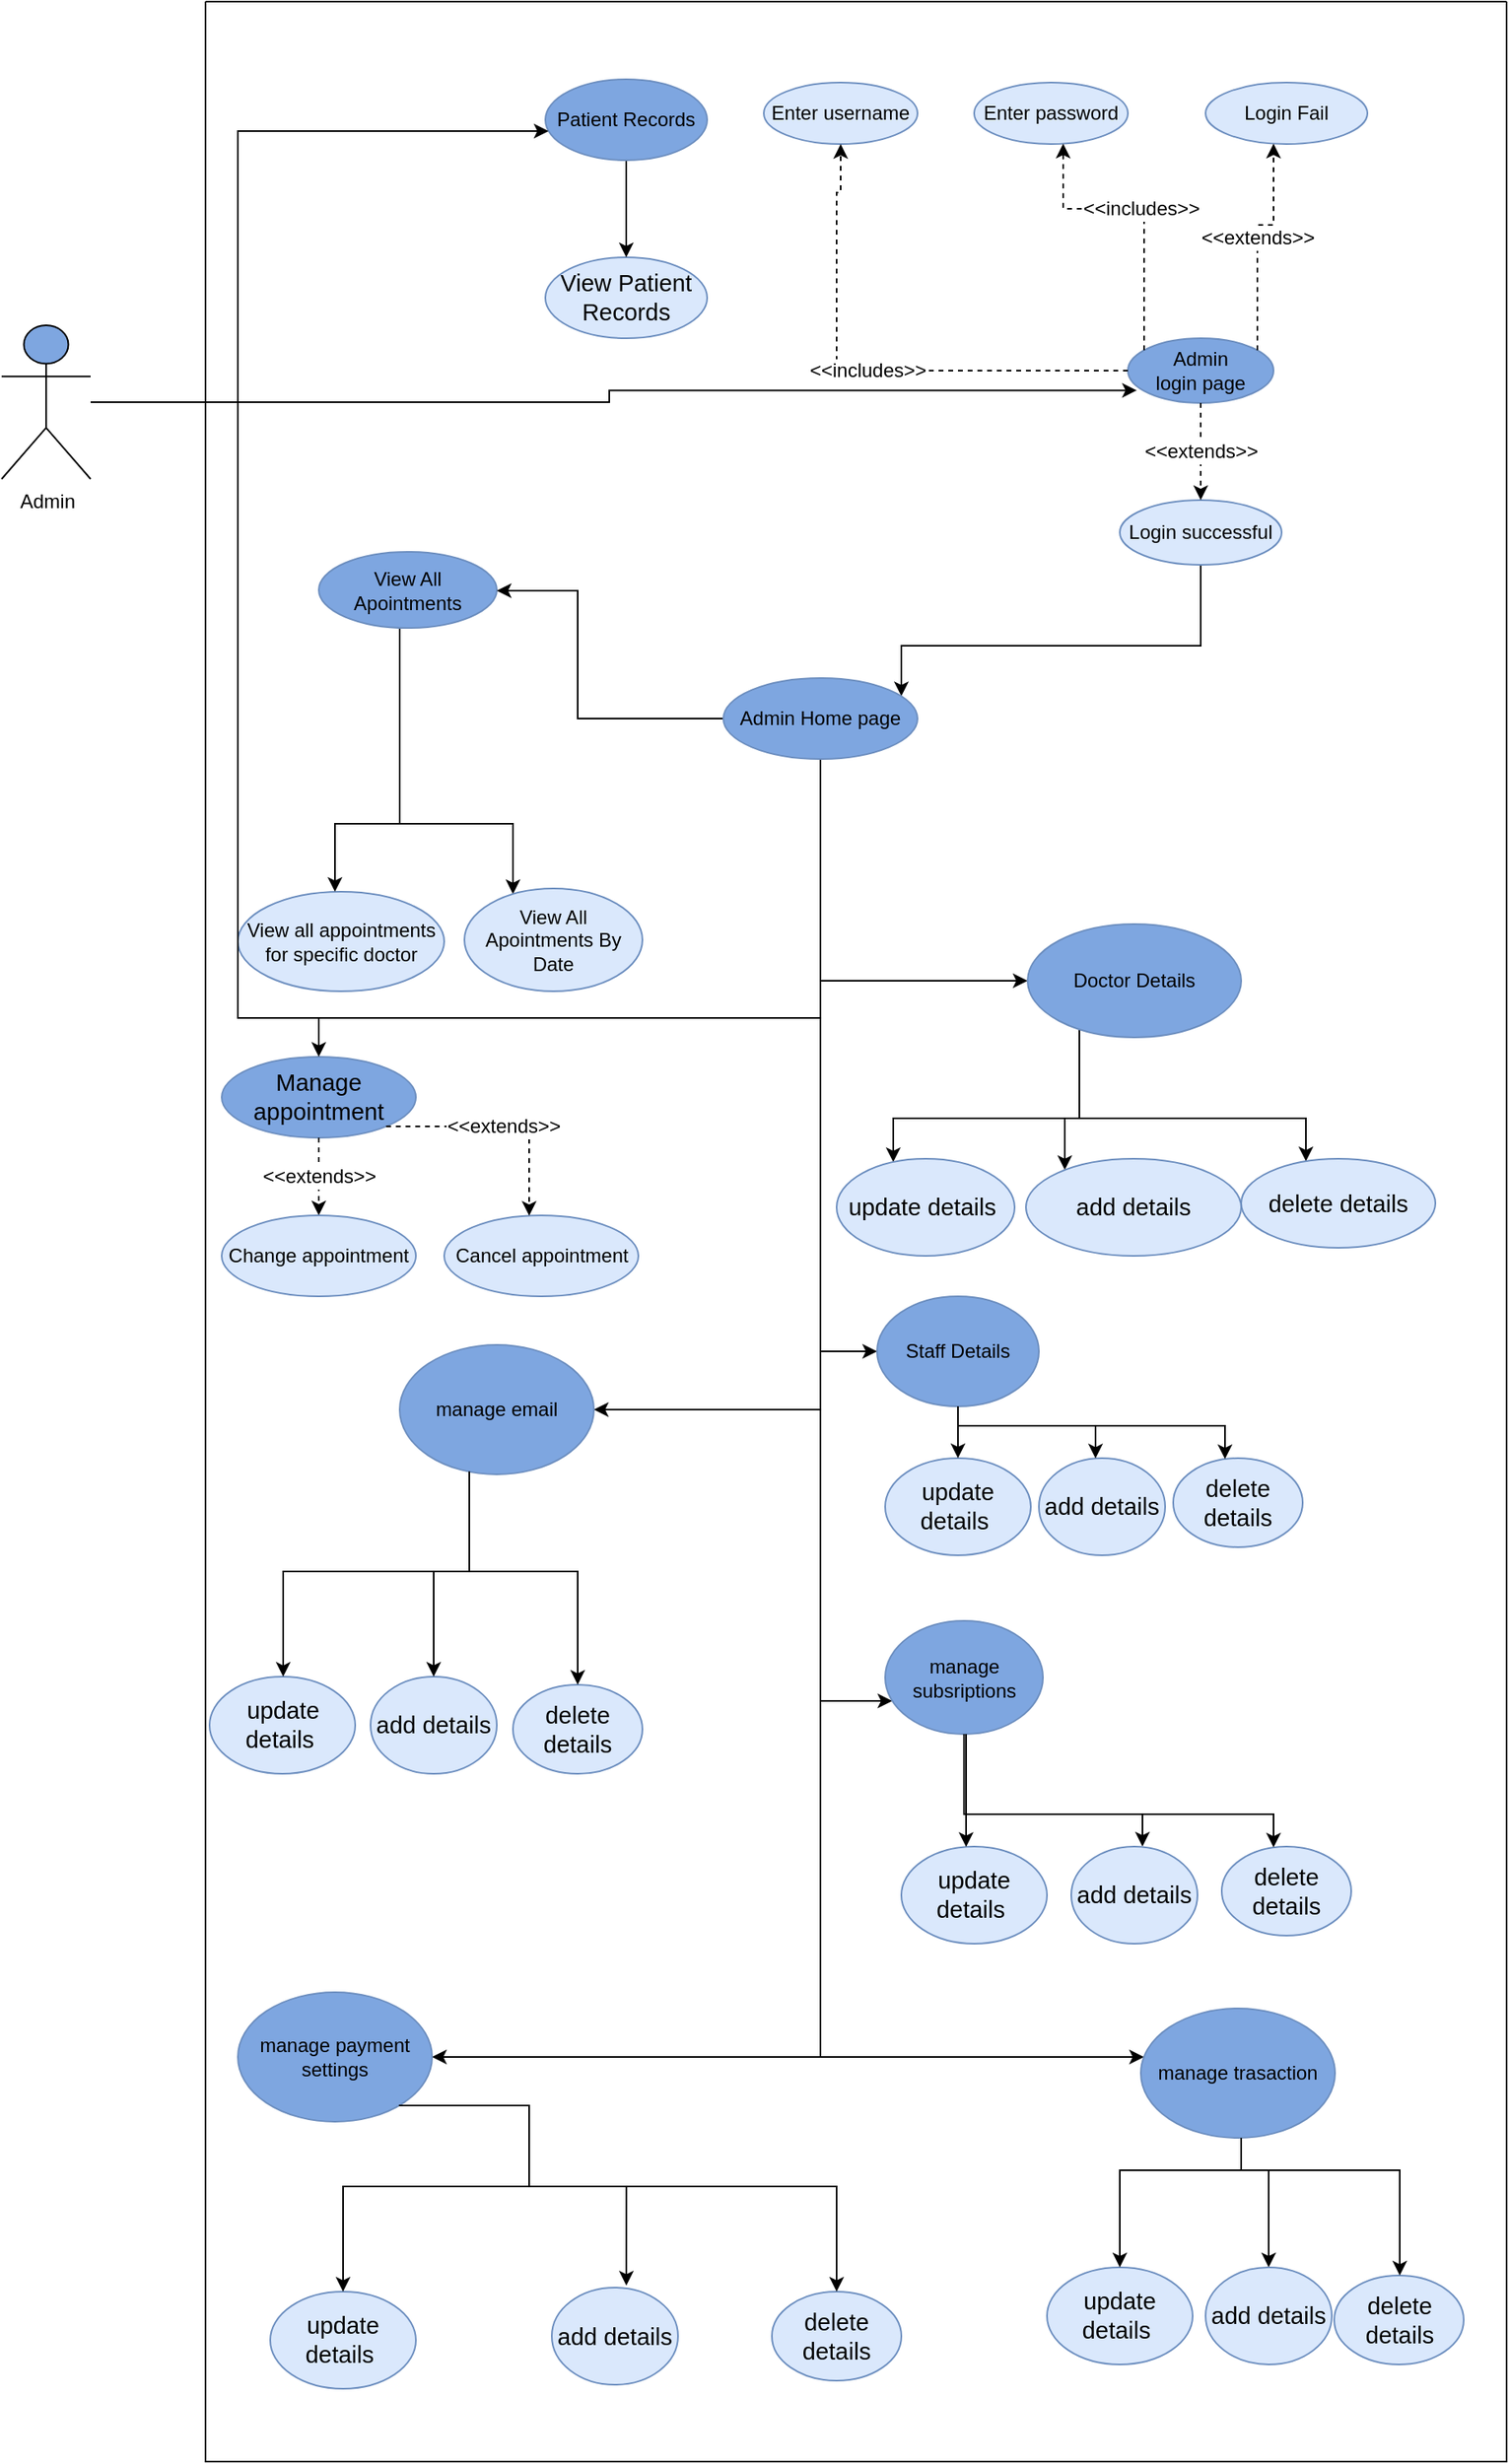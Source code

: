 <mxfile version="20.6.2" type="device"><diagram id="ecNSCPzY0UJd15nmBplJ" name="Page-1"><mxGraphModel dx="2706" dy="709" grid="1" gridSize="10" guides="1" tooltips="1" connect="1" arrows="1" fold="1" page="1" pageScale="1" pageWidth="850" pageHeight="1100" math="0" shadow="0"><root><mxCell id="0"/><mxCell id="1" parent="0"/><mxCell id="8fEVvmDROvwn82qn4TLh-3" value="" style="swimlane;startSize=0;fontSize=12;" parent="1" vertex="1"><mxGeometry x="-814" y="20" width="804" height="1520" as="geometry"/></mxCell><mxCell id="8fEVvmDROvwn82qn4TLh-43" value="Admin&lt;br&gt;login page" style="ellipse;whiteSpace=wrap;html=1;fontSize=12;fillColor=#7EA6E0;strokeColor=#6c8ebf;" parent="8fEVvmDROvwn82qn4TLh-3" vertex="1"><mxGeometry x="570" y="208" width="90" height="40" as="geometry"/></mxCell><mxCell id="8fEVvmDROvwn82qn4TLh-44" value="Login Fail" style="ellipse;whiteSpace=wrap;html=1;fontSize=12;fillColor=#dae8fc;strokeColor=#6c8ebf;" parent="8fEVvmDROvwn82qn4TLh-3" vertex="1"><mxGeometry x="618" y="50" width="100" height="38" as="geometry"/></mxCell><mxCell id="8fEVvmDROvwn82qn4TLh-45" value="&amp;lt;&amp;lt;extends&amp;gt;&amp;gt;" style="edgeStyle=orthogonalEdgeStyle;rounded=0;orthogonalLoop=1;jettySize=auto;html=1;dashed=1;fontSize=12;endArrow=classic;endFill=1;" parent="8fEVvmDROvwn82qn4TLh-3" source="8fEVvmDROvwn82qn4TLh-43" target="8fEVvmDROvwn82qn4TLh-44" edge="1"><mxGeometry relative="1" as="geometry"><mxPoint x="237.5" y="1548" as="targetPoint"/><Array as="points"><mxPoint x="650" y="138"/><mxPoint x="660" y="138"/></Array></mxGeometry></mxCell><mxCell id="8fEVvmDROvwn82qn4TLh-46" value="Enter username" style="ellipse;whiteSpace=wrap;html=1;fontSize=12;fillColor=#dae8fc;strokeColor=#6c8ebf;" parent="8fEVvmDROvwn82qn4TLh-3" vertex="1"><mxGeometry x="345" y="50" width="95" height="38" as="geometry"/></mxCell><mxCell id="8fEVvmDROvwn82qn4TLh-47" value="&amp;lt;&amp;lt;includes&amp;gt;&amp;gt;" style="edgeStyle=orthogonalEdgeStyle;rounded=0;orthogonalLoop=1;jettySize=auto;html=1;dashed=1;fontSize=12;endArrow=classic;endFill=1;" parent="8fEVvmDROvwn82qn4TLh-3" source="8fEVvmDROvwn82qn4TLh-43" target="8fEVvmDROvwn82qn4TLh-46" edge="1"><mxGeometry relative="1" as="geometry"><Array as="points"><mxPoint x="390" y="228"/><mxPoint x="390" y="118"/></Array><mxPoint x="190" y="108" as="targetPoint"/></mxGeometry></mxCell><mxCell id="8fEVvmDROvwn82qn4TLh-48" value="Enter password" style="ellipse;whiteSpace=wrap;html=1;fontSize=12;fillColor=#dae8fc;strokeColor=#6c8ebf;" parent="8fEVvmDROvwn82qn4TLh-3" vertex="1"><mxGeometry x="475" y="50" width="95" height="38" as="geometry"/></mxCell><mxCell id="8fEVvmDROvwn82qn4TLh-49" value="&amp;lt;&amp;lt;includes&amp;gt;&amp;gt;" style="edgeStyle=orthogonalEdgeStyle;rounded=0;orthogonalLoop=1;jettySize=auto;html=1;dashed=1;fontSize=12;endArrow=classic;endFill=1;" parent="8fEVvmDROvwn82qn4TLh-3" source="8fEVvmDROvwn82qn4TLh-43" target="8fEVvmDROvwn82qn4TLh-48" edge="1"><mxGeometry relative="1" as="geometry"><Array as="points"><mxPoint x="580" y="128"/><mxPoint x="530" y="128"/></Array></mxGeometry></mxCell><mxCell id="8fEVvmDROvwn82qn4TLh-60" value="&lt;p class=&quot;MsoNormal&quot;&gt;&lt;span style=&quot;font-size:11.0pt;line-height:&lt;br/&gt;107%;font-family:&amp;quot;Calibri&amp;quot;,sans-serif;mso-ascii-theme-font:minor-latin;&lt;br/&gt;mso-fareast-font-family:Calibri;mso-fareast-theme-font:minor-latin;mso-hansi-theme-font:&lt;br/&gt;minor-latin;mso-bidi-font-family:&amp;quot;Times New Roman&amp;quot;;mso-bidi-theme-font:minor-bidi;&lt;br/&gt;mso-ansi-language:EN-SG;mso-fareast-language:EN-US;mso-bidi-language:AR-SA&quot; lang=&quot;EN-SG&quot;&gt;Manage&lt;br/&gt;appointment&lt;/span&gt;&lt;br&gt;&lt;/p&gt;" style="ellipse;whiteSpace=wrap;html=1;fontSize=12;fillColor=#7EA6E0;strokeColor=#6c8ebf;" parent="8fEVvmDROvwn82qn4TLh-3" vertex="1"><mxGeometry x="10" y="652" width="120" height="50" as="geometry"/></mxCell><mxCell id="8fEVvmDROvwn82qn4TLh-61" value="&amp;lt;&amp;lt;extends&amp;gt;&amp;gt;" style="edgeStyle=orthogonalEdgeStyle;rounded=0;orthogonalLoop=1;jettySize=auto;html=1;fontSize=12;endArrow=classic;endFill=1;dashed=1;" parent="8fEVvmDROvwn82qn4TLh-3" source="8fEVvmDROvwn82qn4TLh-60" target="8fEVvmDROvwn82qn4TLh-62" edge="1"><mxGeometry relative="1" as="geometry"><Array as="points"><mxPoint x="70" y="742"/><mxPoint x="70" y="742"/></Array><mxPoint x="445" y="870" as="sourcePoint"/><mxPoint x="464.955" y="951.758" as="targetPoint"/></mxGeometry></mxCell><mxCell id="8fEVvmDROvwn82qn4TLh-62" value="&lt;p class=&quot;MsoNormal&quot;&gt;&lt;span lang=&quot;EN-SG&quot;&gt;Change appointment&lt;/span&gt;&lt;/p&gt;" style="ellipse;whiteSpace=wrap;html=1;fontSize=12;fillColor=#dae8fc;strokeColor=#6c8ebf;" parent="8fEVvmDROvwn82qn4TLh-3" vertex="1"><mxGeometry x="10" y="750" width="120" height="50" as="geometry"/></mxCell><mxCell id="8fEVvmDROvwn82qn4TLh-63" value="&lt;p class=&quot;MsoNormal&quot;&gt;&lt;span lang=&quot;EN-SG&quot;&gt;Cancel appointment&lt;/span&gt;&lt;/p&gt;" style="ellipse;whiteSpace=wrap;html=1;fontSize=12;fillColor=#dae8fc;strokeColor=#6c8ebf;" parent="8fEVvmDROvwn82qn4TLh-3" vertex="1"><mxGeometry x="147.5" y="750" width="120" height="50" as="geometry"/></mxCell><mxCell id="8fEVvmDROvwn82qn4TLh-64" value="&amp;lt;&amp;lt;extends&amp;gt;&amp;gt;" style="edgeStyle=orthogonalEdgeStyle;rounded=0;orthogonalLoop=1;jettySize=auto;html=1;fontSize=12;endArrow=classic;endFill=1;dashed=1;" parent="8fEVvmDROvwn82qn4TLh-3" source="8fEVvmDROvwn82qn4TLh-60" target="8fEVvmDROvwn82qn4TLh-63" edge="1"><mxGeometry relative="1" as="geometry"><Array as="points"><mxPoint x="200" y="695"/></Array><mxPoint x="495" y="850" as="sourcePoint"/><mxPoint x="455" y="970" as="targetPoint"/></mxGeometry></mxCell><mxCell id="8fEVvmDROvwn82qn4TLh-66" value="&lt;span style=&quot;font-size:11.0pt;line-height:&lt;br/&gt;107%;font-family:&amp;quot;Calibri&amp;quot;,sans-serif;mso-ascii-theme-font:minor-latin;&lt;br/&gt;mso-fareast-font-family:Calibri;mso-fareast-theme-font:minor-latin;mso-hansi-theme-font:&lt;br/&gt;minor-latin;mso-bidi-font-family:&amp;quot;Times New Roman&amp;quot;;mso-bidi-theme-font:minor-bidi;&lt;br/&gt;mso-ansi-language:EN-SG;mso-fareast-language:EN-US;mso-bidi-language:AR-SA&quot; lang=&quot;EN-SG&quot;&gt;View Patient Records&lt;/span&gt;" style="ellipse;whiteSpace=wrap;html=1;fontSize=12;fillColor=#dae8fc;strokeColor=#6c8ebf;" parent="8fEVvmDROvwn82qn4TLh-3" vertex="1"><mxGeometry x="210" y="158" width="100" height="50" as="geometry"/></mxCell><mxCell id="8fEVvmDROvwn82qn4TLh-68" style="edgeStyle=orthogonalEdgeStyle;rounded=0;orthogonalLoop=1;jettySize=auto;html=1;" parent="8fEVvmDROvwn82qn4TLh-3" source="8fEVvmDROvwn82qn4TLh-70" target="8fEVvmDROvwn82qn4TLh-66" edge="1"><mxGeometry relative="1" as="geometry"/></mxCell><mxCell id="8fEVvmDROvwn82qn4TLh-70" value="Patient Records" style="ellipse;whiteSpace=wrap;html=1;fontSize=12;fillColor=#7EA6E0;strokeColor=#6c8ebf;" parent="8fEVvmDROvwn82qn4TLh-3" vertex="1"><mxGeometry x="210" y="48" width="100" height="50" as="geometry"/></mxCell><mxCell id="8fEVvmDROvwn82qn4TLh-71" value="&lt;p class=&quot;MsoNormal&quot;&gt;&lt;span lang=&quot;EN-SG&quot;&gt;View all appointments for specific doctor&lt;/span&gt;&lt;/p&gt;" style="ellipse;whiteSpace=wrap;html=1;fontSize=12;fillColor=#dae8fc;strokeColor=#6c8ebf;" parent="8fEVvmDROvwn82qn4TLh-3" vertex="1"><mxGeometry x="20" y="550" width="127.5" height="61.5" as="geometry"/></mxCell><mxCell id="8fEVvmDROvwn82qn4TLh-72" style="edgeStyle=orthogonalEdgeStyle;rounded=0;orthogonalLoop=1;jettySize=auto;html=1;" parent="8fEVvmDROvwn82qn4TLh-3" source="8fEVvmDROvwn82qn4TLh-74" target="8fEVvmDROvwn82qn4TLh-71" edge="1"><mxGeometry relative="1" as="geometry"><Array as="points"><mxPoint x="120" y="508"/><mxPoint x="80" y="508"/></Array></mxGeometry></mxCell><mxCell id="8fEVvmDROvwn82qn4TLh-73" style="edgeStyle=orthogonalEdgeStyle;rounded=0;orthogonalLoop=1;jettySize=auto;html=1;" parent="8fEVvmDROvwn82qn4TLh-3" source="8fEVvmDROvwn82qn4TLh-74" target="8fEVvmDROvwn82qn4TLh-75" edge="1"><mxGeometry relative="1" as="geometry"><Array as="points"><mxPoint x="120" y="508"/><mxPoint x="190" y="508"/></Array></mxGeometry></mxCell><mxCell id="8fEVvmDROvwn82qn4TLh-74" value="View All Apointments" style="ellipse;whiteSpace=wrap;html=1;fontSize=12;fillColor=#7EA6E0;strokeColor=#6c8ebf;" parent="8fEVvmDROvwn82qn4TLh-3" vertex="1"><mxGeometry x="70" y="340" width="110" height="47" as="geometry"/></mxCell><mxCell id="8fEVvmDROvwn82qn4TLh-75" value="View All Apointments By Date" style="ellipse;whiteSpace=wrap;html=1;fontSize=12;fillColor=#dae8fc;strokeColor=#6c8ebf;" parent="8fEVvmDROvwn82qn4TLh-3" vertex="1"><mxGeometry x="160" y="548" width="110" height="63.5" as="geometry"/></mxCell><mxCell id="8fEVvmDROvwn82qn4TLh-89" style="edgeStyle=orthogonalEdgeStyle;rounded=0;orthogonalLoop=1;jettySize=auto;html=1;" parent="8fEVvmDROvwn82qn4TLh-3" source="8fEVvmDROvwn82qn4TLh-91" target="8fEVvmDROvwn82qn4TLh-100" edge="1"><mxGeometry relative="1" as="geometry"><Array as="points"><mxPoint x="615" y="398"/><mxPoint x="430" y="398"/></Array></mxGeometry></mxCell><mxCell id="8fEVvmDROvwn82qn4TLh-90" style="edgeStyle=orthogonalEdgeStyle;rounded=0;orthogonalLoop=1;jettySize=auto;html=1;" parent="8fEVvmDROvwn82qn4TLh-3" source="8fEVvmDROvwn82qn4TLh-100" target="8fEVvmDROvwn82qn4TLh-70" edge="1"><mxGeometry relative="1" as="geometry"><Array as="points"><mxPoint x="380" y="628"/><mxPoint x="20" y="628"/><mxPoint x="20" y="80"/></Array></mxGeometry></mxCell><mxCell id="8fEVvmDROvwn82qn4TLh-91" value="Login successful" style="ellipse;whiteSpace=wrap;html=1;fontSize=12;fillColor=#dae8fc;strokeColor=#6c8ebf;" parent="8fEVvmDROvwn82qn4TLh-3" vertex="1"><mxGeometry x="565" y="308" width="100" height="40" as="geometry"/></mxCell><mxCell id="8fEVvmDROvwn82qn4TLh-92" value="&amp;lt;&amp;lt;extends&amp;gt;&amp;gt;" style="edgeStyle=orthogonalEdgeStyle;rounded=0;orthogonalLoop=1;jettySize=auto;html=1;fontSize=12;endArrow=classic;endFill=1;dashed=1;" parent="8fEVvmDROvwn82qn4TLh-3" source="8fEVvmDROvwn82qn4TLh-43" target="8fEVvmDROvwn82qn4TLh-91" edge="1"><mxGeometry relative="1" as="geometry"><Array as="points"/><mxPoint x="285" y="387.75" as="sourcePoint"/></mxGeometry></mxCell><mxCell id="8fEVvmDROvwn82qn4TLh-93" style="edgeStyle=orthogonalEdgeStyle;rounded=0;orthogonalLoop=1;jettySize=auto;html=1;" parent="8fEVvmDROvwn82qn4TLh-3" source="8fEVvmDROvwn82qn4TLh-100" target="8fEVvmDROvwn82qn4TLh-74" edge="1"><mxGeometry relative="1" as="geometry"><Array as="points"><mxPoint x="230" y="443"/><mxPoint x="230" y="364"/></Array><mxPoint x="431.212" y="438" as="sourcePoint"/></mxGeometry></mxCell><mxCell id="8fEVvmDROvwn82qn4TLh-94" style="edgeStyle=orthogonalEdgeStyle;rounded=0;orthogonalLoop=1;jettySize=auto;html=1;" parent="8fEVvmDROvwn82qn4TLh-3" source="8fEVvmDROvwn82qn4TLh-100" target="8fEVvmDROvwn82qn4TLh-60" edge="1"><mxGeometry relative="1" as="geometry"><Array as="points"><mxPoint x="380" y="628"/><mxPoint x="70" y="628"/></Array></mxGeometry></mxCell><mxCell id="8fEVvmDROvwn82qn4TLh-98" style="edgeStyle=orthogonalEdgeStyle;rounded=0;orthogonalLoop=1;jettySize=auto;html=1;" parent="8fEVvmDROvwn82qn4TLh-3" source="8fEVvmDROvwn82qn4TLh-100" target="8fEVvmDROvwn82qn4TLh-107" edge="1"><mxGeometry relative="1" as="geometry"><Array as="points"><mxPoint x="380" y="652.75"/><mxPoint x="380" y="847.75"/></Array></mxGeometry></mxCell><mxCell id="8fEVvmDROvwn82qn4TLh-99" style="edgeStyle=orthogonalEdgeStyle;rounded=0;orthogonalLoop=1;jettySize=auto;html=1;" parent="8fEVvmDROvwn82qn4TLh-3" source="8fEVvmDROvwn82qn4TLh-100" target="8fEVvmDROvwn82qn4TLh-111" edge="1"><mxGeometry relative="1" as="geometry"><Array as="points"><mxPoint x="380" y="652.75"/><mxPoint x="380" y="1112.75"/></Array></mxGeometry></mxCell><mxCell id="8fEVvmDROvwn82qn4TLh-136" style="edgeStyle=orthogonalEdgeStyle;rounded=0;orthogonalLoop=1;jettySize=auto;html=1;" parent="8fEVvmDROvwn82qn4TLh-3" source="8fEVvmDROvwn82qn4TLh-100" target="8fEVvmDROvwn82qn4TLh-126" edge="1"><mxGeometry relative="1" as="geometry"><Array as="points"><mxPoint x="380" y="1050"/></Array></mxGeometry></mxCell><mxCell id="8fEVvmDROvwn82qn4TLh-138" style="edgeStyle=orthogonalEdgeStyle;rounded=0;orthogonalLoop=1;jettySize=auto;html=1;" parent="8fEVvmDROvwn82qn4TLh-3" source="8fEVvmDROvwn82qn4TLh-100" target="8fEVvmDROvwn82qn4TLh-127" edge="1"><mxGeometry relative="1" as="geometry"><Array as="points"><mxPoint x="380" y="1270"/></Array></mxGeometry></mxCell><mxCell id="8fEVvmDROvwn82qn4TLh-145" style="edgeStyle=orthogonalEdgeStyle;rounded=0;orthogonalLoop=1;jettySize=auto;html=1;" parent="8fEVvmDROvwn82qn4TLh-3" source="8fEVvmDROvwn82qn4TLh-100" target="8fEVvmDROvwn82qn4TLh-128" edge="1"><mxGeometry relative="1" as="geometry"><Array as="points"><mxPoint x="380" y="870"/></Array></mxGeometry></mxCell><mxCell id="8fEVvmDROvwn82qn4TLh-152" style="edgeStyle=orthogonalEdgeStyle;rounded=0;orthogonalLoop=1;jettySize=auto;html=1;" parent="8fEVvmDROvwn82qn4TLh-3" source="8fEVvmDROvwn82qn4TLh-100" target="8fEVvmDROvwn82qn4TLh-129" edge="1"><mxGeometry relative="1" as="geometry"><Array as="points"><mxPoint x="380" y="1270"/><mxPoint x="153" y="1270"/></Array></mxGeometry></mxCell><mxCell id="8fEVvmDROvwn82qn4TLh-100" value="Admin Home page" style="ellipse;whiteSpace=wrap;html=1;fontSize=12;fillColor=#7EA6E0;strokeColor=#6c8ebf;" parent="8fEVvmDROvwn82qn4TLh-3" vertex="1"><mxGeometry x="320" y="418" width="120" height="50" as="geometry"/></mxCell><mxCell id="8fEVvmDROvwn82qn4TLh-104" style="edgeStyle=orthogonalEdgeStyle;rounded=0;orthogonalLoop=1;jettySize=auto;html=1;" parent="8fEVvmDROvwn82qn4TLh-3" source="8fEVvmDROvwn82qn4TLh-107" target="8fEVvmDROvwn82qn4TLh-108" edge="1"><mxGeometry relative="1" as="geometry"><Array as="points"><mxPoint x="540" y="690"/><mxPoint x="425" y="690"/></Array></mxGeometry></mxCell><mxCell id="8fEVvmDROvwn82qn4TLh-105" style="edgeStyle=orthogonalEdgeStyle;rounded=0;orthogonalLoop=1;jettySize=auto;html=1;" parent="8fEVvmDROvwn82qn4TLh-3" source="8fEVvmDROvwn82qn4TLh-107" target="8fEVvmDROvwn82qn4TLh-109" edge="1"><mxGeometry relative="1" as="geometry"><Array as="points"><mxPoint x="540" y="690"/><mxPoint x="531" y="690"/></Array></mxGeometry></mxCell><mxCell id="8fEVvmDROvwn82qn4TLh-106" style="edgeStyle=orthogonalEdgeStyle;rounded=0;orthogonalLoop=1;jettySize=auto;html=1;" parent="8fEVvmDROvwn82qn4TLh-3" source="8fEVvmDROvwn82qn4TLh-107" target="8fEVvmDROvwn82qn4TLh-110" edge="1"><mxGeometry relative="1" as="geometry"><Array as="points"><mxPoint x="540" y="690"/><mxPoint x="680" y="690"/></Array></mxGeometry></mxCell><mxCell id="8fEVvmDROvwn82qn4TLh-107" value="Doctor Details" style="ellipse;whiteSpace=wrap;html=1;fillColor=#7EA6E0;strokeColor=#6c8ebf;" parent="8fEVvmDROvwn82qn4TLh-3" vertex="1"><mxGeometry x="508" y="570" width="132" height="70" as="geometry"/></mxCell><mxCell id="8fEVvmDROvwn82qn4TLh-108" value="&lt;span style=&quot;font-size:11.0pt;line-height:&lt;br/&gt;107%;font-family:&amp;quot;Calibri&amp;quot;,sans-serif;mso-ascii-theme-font:minor-latin;&lt;br/&gt;mso-fareast-font-family:Calibri;mso-fareast-theme-font:minor-latin;mso-hansi-theme-font:&lt;br/&gt;minor-latin;mso-bidi-font-family:&amp;quot;Times New Roman&amp;quot;;mso-bidi-theme-font:minor-bidi;&lt;br/&gt;mso-ansi-language:EN-SG;mso-fareast-language:EN-US;mso-bidi-language:AR-SA&quot; lang=&quot;EN-SG&quot;&gt;update details&amp;nbsp;&lt;/span&gt;" style="ellipse;whiteSpace=wrap;html=1;fillColor=#dae8fc;strokeColor=#6c8ebf;" parent="8fEVvmDROvwn82qn4TLh-3" vertex="1"><mxGeometry x="390" y="715" width="110" height="60" as="geometry"/></mxCell><mxCell id="8fEVvmDROvwn82qn4TLh-109" value="&lt;font face=&quot;Calibri, sans-serif&quot;&gt;&lt;span style=&quot;font-size: 14.667px;&quot;&gt;add details&lt;/span&gt;&lt;/font&gt;" style="ellipse;whiteSpace=wrap;html=1;fillColor=#dae8fc;strokeColor=#6c8ebf;" parent="8fEVvmDROvwn82qn4TLh-3" vertex="1"><mxGeometry x="507" y="715" width="133" height="60" as="geometry"/></mxCell><mxCell id="8fEVvmDROvwn82qn4TLh-110" value="&lt;span style=&quot;font-family: Calibri, sans-serif; font-size: 14.667px;&quot;&gt;delete details&lt;/span&gt;" style="ellipse;whiteSpace=wrap;html=1;fillColor=#dae8fc;strokeColor=#6c8ebf;" parent="8fEVvmDROvwn82qn4TLh-3" vertex="1"><mxGeometry x="640" y="715" width="120" height="55" as="geometry"/></mxCell><mxCell id="8fEVvmDROvwn82qn4TLh-111" value="Staff Details" style="ellipse;whiteSpace=wrap;html=1;fillColor=#7EA6E0;strokeColor=#6c8ebf;" parent="8fEVvmDROvwn82qn4TLh-3" vertex="1"><mxGeometry x="415" y="800" width="100" height="68" as="geometry"/></mxCell><mxCell id="8fEVvmDROvwn82qn4TLh-112" value="&lt;span style=&quot;font-size:11.0pt;line-height:&lt;br/&gt;107%;font-family:&amp;quot;Calibri&amp;quot;,sans-serif;mso-ascii-theme-font:minor-latin;&lt;br/&gt;mso-fareast-font-family:Calibri;mso-fareast-theme-font:minor-latin;mso-hansi-theme-font:&lt;br/&gt;minor-latin;mso-bidi-font-family:&amp;quot;Times New Roman&amp;quot;;mso-bidi-theme-font:minor-bidi;&lt;br/&gt;mso-ansi-language:EN-SG;mso-fareast-language:EN-US;mso-bidi-language:AR-SA&quot; lang=&quot;EN-SG&quot;&gt;update details&amp;nbsp;&lt;/span&gt;" style="ellipse;whiteSpace=wrap;html=1;fillColor=#dae8fc;strokeColor=#6c8ebf;" parent="8fEVvmDROvwn82qn4TLh-3" vertex="1"><mxGeometry x="420" y="900" width="90" height="60" as="geometry"/></mxCell><mxCell id="8fEVvmDROvwn82qn4TLh-113" style="edgeStyle=orthogonalEdgeStyle;rounded=0;orthogonalLoop=1;jettySize=auto;html=1;" parent="8fEVvmDROvwn82qn4TLh-3" source="8fEVvmDROvwn82qn4TLh-111" target="8fEVvmDROvwn82qn4TLh-112" edge="1"><mxGeometry relative="1" as="geometry"><Array as="points"><mxPoint x="548" y="880"/><mxPoint x="550" y="880"/></Array><mxPoint x="547.5" y="860" as="sourcePoint"/></mxGeometry></mxCell><mxCell id="8fEVvmDROvwn82qn4TLh-114" value="&lt;font face=&quot;Calibri, sans-serif&quot;&gt;&lt;span style=&quot;font-size: 14.667px;&quot;&gt;add details&lt;/span&gt;&lt;/font&gt;" style="ellipse;whiteSpace=wrap;html=1;fillColor=#dae8fc;strokeColor=#6c8ebf;" parent="8fEVvmDROvwn82qn4TLh-3" vertex="1"><mxGeometry x="515" y="900" width="78" height="60" as="geometry"/></mxCell><mxCell id="8fEVvmDROvwn82qn4TLh-115" style="edgeStyle=orthogonalEdgeStyle;rounded=0;orthogonalLoop=1;jettySize=auto;html=1;" parent="8fEVvmDROvwn82qn4TLh-3" source="8fEVvmDROvwn82qn4TLh-111" target="8fEVvmDROvwn82qn4TLh-114" edge="1"><mxGeometry relative="1" as="geometry"><Array as="points"><mxPoint x="465" y="880"/><mxPoint x="550" y="880"/></Array><mxPoint x="547.5" y="860" as="sourcePoint"/></mxGeometry></mxCell><mxCell id="8fEVvmDROvwn82qn4TLh-116" value="&lt;span style=&quot;font-family: Calibri, sans-serif; font-size: 14.667px;&quot;&gt;delete details&lt;/span&gt;" style="ellipse;whiteSpace=wrap;html=1;fillColor=#dae8fc;strokeColor=#6c8ebf;" parent="8fEVvmDROvwn82qn4TLh-3" vertex="1"><mxGeometry x="598" y="900" width="80" height="55" as="geometry"/></mxCell><mxCell id="8fEVvmDROvwn82qn4TLh-117" style="edgeStyle=orthogonalEdgeStyle;rounded=0;orthogonalLoop=1;jettySize=auto;html=1;" parent="8fEVvmDROvwn82qn4TLh-3" source="8fEVvmDROvwn82qn4TLh-111" target="8fEVvmDROvwn82qn4TLh-116" edge="1"><mxGeometry relative="1" as="geometry"><Array as="points"><mxPoint x="465" y="880"/><mxPoint x="630" y="880"/></Array><mxPoint x="547.5" y="860" as="sourcePoint"/></mxGeometry></mxCell><mxCell id="8fEVvmDROvwn82qn4TLh-126" value="manage subsriptions" style="ellipse;whiteSpace=wrap;html=1;fillColor=#7EA6E0;strokeColor=#6C8EBF;" parent="8fEVvmDROvwn82qn4TLh-3" vertex="1"><mxGeometry x="420" y="1000.5" width="97.5" height="70" as="geometry"/></mxCell><mxCell id="8fEVvmDROvwn82qn4TLh-127" value="manage trasaction" style="ellipse;whiteSpace=wrap;html=1;fillColor=#7EA6E0;strokeColor=#6c8ebf;" parent="8fEVvmDROvwn82qn4TLh-3" vertex="1"><mxGeometry x="578" y="1240" width="120" height="80" as="geometry"/></mxCell><mxCell id="8fEVvmDROvwn82qn4TLh-128" value="manage email" style="ellipse;whiteSpace=wrap;html=1;fillColor=#7EA6E0;strokeColor=#6c8ebf;" parent="8fEVvmDROvwn82qn4TLh-3" vertex="1"><mxGeometry x="120" y="830" width="120" height="80" as="geometry"/></mxCell><mxCell id="8fEVvmDROvwn82qn4TLh-129" value="manage payment settings" style="ellipse;whiteSpace=wrap;html=1;fillColor=#7EA6E0;strokeColor=#6c8ebf;" parent="8fEVvmDROvwn82qn4TLh-3" vertex="1"><mxGeometry x="20" y="1230" width="120" height="80" as="geometry"/></mxCell><mxCell id="8fEVvmDROvwn82qn4TLh-130" value="&lt;span style=&quot;font-size:11.0pt;line-height:&lt;br/&gt;107%;font-family:&amp;quot;Calibri&amp;quot;,sans-serif;mso-ascii-theme-font:minor-latin;&lt;br/&gt;mso-fareast-font-family:Calibri;mso-fareast-theme-font:minor-latin;mso-hansi-theme-font:&lt;br/&gt;minor-latin;mso-bidi-font-family:&amp;quot;Times New Roman&amp;quot;;mso-bidi-theme-font:minor-bidi;&lt;br/&gt;mso-ansi-language:EN-SG;mso-fareast-language:EN-US;mso-bidi-language:AR-SA&quot; lang=&quot;EN-SG&quot;&gt;update details&amp;nbsp;&lt;/span&gt;" style="ellipse;whiteSpace=wrap;html=1;fillColor=#dae8fc;strokeColor=#6c8ebf;" parent="8fEVvmDROvwn82qn4TLh-3" vertex="1"><mxGeometry x="430" y="1140" width="90" height="60" as="geometry"/></mxCell><mxCell id="8fEVvmDROvwn82qn4TLh-131" style="edgeStyle=orthogonalEdgeStyle;rounded=0;orthogonalLoop=1;jettySize=auto;html=1;" parent="8fEVvmDROvwn82qn4TLh-3" source="8fEVvmDROvwn82qn4TLh-126" target="8fEVvmDROvwn82qn4TLh-130" edge="1"><mxGeometry relative="1" as="geometry"><Array as="points"><mxPoint x="470" y="1130"/><mxPoint x="470" y="1130"/></Array><mxPoint x="547.5" y="1100" as="sourcePoint"/></mxGeometry></mxCell><mxCell id="8fEVvmDROvwn82qn4TLh-133" style="edgeStyle=orthogonalEdgeStyle;rounded=0;orthogonalLoop=1;jettySize=auto;html=1;" parent="8fEVvmDROvwn82qn4TLh-3" source="8fEVvmDROvwn82qn4TLh-126" edge="1"><mxGeometry relative="1" as="geometry"><Array as="points"><mxPoint x="470" y="1120"/><mxPoint x="579" y="1120"/></Array><mxPoint x="547.5" y="1100" as="sourcePoint"/><mxPoint x="579.0" y="1140" as="targetPoint"/></mxGeometry></mxCell><mxCell id="8fEVvmDROvwn82qn4TLh-134" value="&lt;span style=&quot;font-family: Calibri, sans-serif; font-size: 14.667px;&quot;&gt;delete details&lt;/span&gt;" style="ellipse;whiteSpace=wrap;html=1;fillColor=#dae8fc;strokeColor=#6c8ebf;" parent="8fEVvmDROvwn82qn4TLh-3" vertex="1"><mxGeometry x="628" y="1140" width="80" height="55" as="geometry"/></mxCell><mxCell id="8fEVvmDROvwn82qn4TLh-135" style="edgeStyle=orthogonalEdgeStyle;rounded=0;orthogonalLoop=1;jettySize=auto;html=1;" parent="8fEVvmDROvwn82qn4TLh-3" source="8fEVvmDROvwn82qn4TLh-126" target="8fEVvmDROvwn82qn4TLh-134" edge="1"><mxGeometry relative="1" as="geometry"><Array as="points"><mxPoint x="469" y="1120"/><mxPoint x="660" y="1120"/></Array><mxPoint x="547.5" y="1100" as="sourcePoint"/></mxGeometry></mxCell><mxCell id="8fEVvmDROvwn82qn4TLh-139" value="&lt;span style=&quot;font-size:11.0pt;line-height:&lt;br/&gt;107%;font-family:&amp;quot;Calibri&amp;quot;,sans-serif;mso-ascii-theme-font:minor-latin;&lt;br/&gt;mso-fareast-font-family:Calibri;mso-fareast-theme-font:minor-latin;mso-hansi-theme-font:&lt;br/&gt;minor-latin;mso-bidi-font-family:&amp;quot;Times New Roman&amp;quot;;mso-bidi-theme-font:minor-bidi;&lt;br/&gt;mso-ansi-language:EN-SG;mso-fareast-language:EN-US;mso-bidi-language:AR-SA&quot; lang=&quot;EN-SG&quot;&gt;update details&amp;nbsp;&lt;/span&gt;" style="ellipse;whiteSpace=wrap;html=1;fillColor=#dae8fc;strokeColor=#6c8ebf;" parent="8fEVvmDROvwn82qn4TLh-3" vertex="1"><mxGeometry x="520" y="1400" width="90" height="60" as="geometry"/></mxCell><mxCell id="8fEVvmDROvwn82qn4TLh-140" style="edgeStyle=orthogonalEdgeStyle;rounded=0;orthogonalLoop=1;jettySize=auto;html=1;" parent="8fEVvmDROvwn82qn4TLh-3" source="8fEVvmDROvwn82qn4TLh-127" target="8fEVvmDROvwn82qn4TLh-139" edge="1"><mxGeometry relative="1" as="geometry"><Array as="points"><mxPoint x="640" y="1340"/><mxPoint x="565" y="1340"/></Array><mxPoint x="547.5" y="1310" as="sourcePoint"/></mxGeometry></mxCell><mxCell id="8fEVvmDROvwn82qn4TLh-142" style="edgeStyle=orthogonalEdgeStyle;rounded=0;orthogonalLoop=1;jettySize=auto;html=1;" parent="8fEVvmDROvwn82qn4TLh-3" source="8fEVvmDROvwn82qn4TLh-127" edge="1"><mxGeometry relative="1" as="geometry"><Array as="points"><mxPoint x="640" y="1340"/><mxPoint x="657" y="1340"/></Array><mxPoint x="547.5" y="1310" as="sourcePoint"/><mxPoint x="657" y="1400" as="targetPoint"/></mxGeometry></mxCell><mxCell id="8fEVvmDROvwn82qn4TLh-143" value="&lt;span style=&quot;font-family: Calibri, sans-serif; font-size: 14.667px;&quot;&gt;delete details&lt;/span&gt;" style="ellipse;whiteSpace=wrap;html=1;fillColor=#dae8fc;strokeColor=#6c8ebf;" parent="8fEVvmDROvwn82qn4TLh-3" vertex="1"><mxGeometry x="697.5" y="1405" width="80" height="55" as="geometry"/></mxCell><mxCell id="8fEVvmDROvwn82qn4TLh-144" style="edgeStyle=orthogonalEdgeStyle;rounded=0;orthogonalLoop=1;jettySize=auto;html=1;" parent="8fEVvmDROvwn82qn4TLh-3" source="8fEVvmDROvwn82qn4TLh-127" target="8fEVvmDROvwn82qn4TLh-143" edge="1"><mxGeometry relative="1" as="geometry"><Array as="points"><mxPoint x="640" y="1340"/><mxPoint x="738" y="1340"/></Array><mxPoint x="547.5" y="1310" as="sourcePoint"/></mxGeometry></mxCell><mxCell id="8fEVvmDROvwn82qn4TLh-146" value="&lt;span style=&quot;font-size:11.0pt;line-height:&lt;br/&gt;107%;font-family:&amp;quot;Calibri&amp;quot;,sans-serif;mso-ascii-theme-font:minor-latin;&lt;br/&gt;mso-fareast-font-family:Calibri;mso-fareast-theme-font:minor-latin;mso-hansi-theme-font:&lt;br/&gt;minor-latin;mso-bidi-font-family:&amp;quot;Times New Roman&amp;quot;;mso-bidi-theme-font:minor-bidi;&lt;br/&gt;mso-ansi-language:EN-SG;mso-fareast-language:EN-US;mso-bidi-language:AR-SA&quot; lang=&quot;EN-SG&quot;&gt;update details&amp;nbsp;&lt;/span&gt;" style="ellipse;whiteSpace=wrap;html=1;fillColor=#dae8fc;strokeColor=#6c8ebf;" parent="8fEVvmDROvwn82qn4TLh-3" vertex="1"><mxGeometry x="2.5" y="1035" width="90" height="60" as="geometry"/></mxCell><mxCell id="8fEVvmDROvwn82qn4TLh-147" style="edgeStyle=orthogonalEdgeStyle;rounded=0;orthogonalLoop=1;jettySize=auto;html=1;" parent="8fEVvmDROvwn82qn4TLh-3" source="8fEVvmDROvwn82qn4TLh-128" target="8fEVvmDROvwn82qn4TLh-146" edge="1"><mxGeometry relative="1" as="geometry"><Array as="points"><mxPoint x="163" y="970"/><mxPoint x="48" y="970"/></Array><mxPoint x="162.5" y="950" as="sourcePoint"/></mxGeometry></mxCell><mxCell id="8fEVvmDROvwn82qn4TLh-148" value="&lt;font face=&quot;Calibri, sans-serif&quot;&gt;&lt;span style=&quot;font-size: 14.667px;&quot;&gt;add details&lt;/span&gt;&lt;/font&gt;" style="ellipse;whiteSpace=wrap;html=1;fillColor=#dae8fc;strokeColor=#6c8ebf;" parent="8fEVvmDROvwn82qn4TLh-3" vertex="1"><mxGeometry x="102" y="1035" width="78" height="60" as="geometry"/></mxCell><mxCell id="8fEVvmDROvwn82qn4TLh-149" style="edgeStyle=orthogonalEdgeStyle;rounded=0;orthogonalLoop=1;jettySize=auto;html=1;" parent="8fEVvmDROvwn82qn4TLh-3" source="8fEVvmDROvwn82qn4TLh-128" target="8fEVvmDROvwn82qn4TLh-148" edge="1"><mxGeometry relative="1" as="geometry"><Array as="points"><mxPoint x="163" y="970"/><mxPoint x="141" y="970"/></Array><mxPoint x="162.5" y="950" as="sourcePoint"/></mxGeometry></mxCell><mxCell id="8fEVvmDROvwn82qn4TLh-150" value="&lt;span style=&quot;font-family: Calibri, sans-serif; font-size: 14.667px;&quot;&gt;delete details&lt;/span&gt;" style="ellipse;whiteSpace=wrap;html=1;fillColor=#dae8fc;strokeColor=#6c8ebf;" parent="8fEVvmDROvwn82qn4TLh-3" vertex="1"><mxGeometry x="190" y="1040" width="80" height="55" as="geometry"/></mxCell><mxCell id="8fEVvmDROvwn82qn4TLh-151" style="edgeStyle=orthogonalEdgeStyle;rounded=0;orthogonalLoop=1;jettySize=auto;html=1;" parent="8fEVvmDROvwn82qn4TLh-3" source="8fEVvmDROvwn82qn4TLh-128" target="8fEVvmDROvwn82qn4TLh-150" edge="1"><mxGeometry relative="1" as="geometry"><Array as="points"><mxPoint x="163" y="970"/><mxPoint x="230" y="970"/></Array><mxPoint x="162.5" y="950" as="sourcePoint"/></mxGeometry></mxCell><mxCell id="8fEVvmDROvwn82qn4TLh-160" value="&lt;span style=&quot;font-size:11.0pt;line-height:&lt;br/&gt;107%;font-family:&amp;quot;Calibri&amp;quot;,sans-serif;mso-ascii-theme-font:minor-latin;&lt;br/&gt;mso-fareast-font-family:Calibri;mso-fareast-theme-font:minor-latin;mso-hansi-theme-font:&lt;br/&gt;minor-latin;mso-bidi-font-family:&amp;quot;Times New Roman&amp;quot;;mso-bidi-theme-font:minor-bidi;&lt;br/&gt;mso-ansi-language:EN-SG;mso-fareast-language:EN-US;mso-bidi-language:AR-SA&quot; lang=&quot;EN-SG&quot;&gt;update details&amp;nbsp;&lt;/span&gt;" style="ellipse;whiteSpace=wrap;html=1;fillColor=#dae8fc;strokeColor=#6c8ebf;" parent="8fEVvmDROvwn82qn4TLh-3" vertex="1"><mxGeometry x="40" y="1415" width="90" height="60" as="geometry"/></mxCell><mxCell id="8fEVvmDROvwn82qn4TLh-161" style="edgeStyle=orthogonalEdgeStyle;rounded=0;orthogonalLoop=1;jettySize=auto;html=1;" parent="8fEVvmDROvwn82qn4TLh-3" source="8fEVvmDROvwn82qn4TLh-129" target="8fEVvmDROvwn82qn4TLh-160" edge="1"><mxGeometry relative="1" as="geometry"><Array as="points"><mxPoint x="200" y="1300"/><mxPoint x="200" y="1350"/><mxPoint x="85" y="1350"/></Array><mxPoint x="200" y="1330" as="sourcePoint"/></mxGeometry></mxCell><mxCell id="8fEVvmDROvwn82qn4TLh-163" style="edgeStyle=orthogonalEdgeStyle;rounded=0;orthogonalLoop=1;jettySize=auto;html=1;" parent="8fEVvmDROvwn82qn4TLh-3" source="8fEVvmDROvwn82qn4TLh-129" edge="1"><mxGeometry relative="1" as="geometry"><Array as="points"><mxPoint x="200" y="1300"/><mxPoint x="200" y="1350"/><mxPoint x="260" y="1350"/></Array><mxPoint x="200" y="1330" as="sourcePoint"/><mxPoint x="260.053" y="1411.23" as="targetPoint"/></mxGeometry></mxCell><mxCell id="8fEVvmDROvwn82qn4TLh-164" value="&lt;span style=&quot;font-family: Calibri, sans-serif; font-size: 14.667px;&quot;&gt;delete details&lt;/span&gt;" style="ellipse;whiteSpace=wrap;html=1;fillColor=#dae8fc;strokeColor=#6c8ebf;" parent="8fEVvmDROvwn82qn4TLh-3" vertex="1"><mxGeometry x="350" y="1415" width="80" height="55" as="geometry"/></mxCell><mxCell id="8fEVvmDROvwn82qn4TLh-165" style="edgeStyle=orthogonalEdgeStyle;rounded=0;orthogonalLoop=1;jettySize=auto;html=1;" parent="8fEVvmDROvwn82qn4TLh-3" source="8fEVvmDROvwn82qn4TLh-129" target="8fEVvmDROvwn82qn4TLh-164" edge="1"><mxGeometry relative="1" as="geometry"><Array as="points"><mxPoint x="200" y="1300"/><mxPoint x="200" y="1350"/><mxPoint x="390" y="1350"/></Array><mxPoint x="200" y="1330" as="sourcePoint"/></mxGeometry></mxCell><mxCell id="MUzrxtM88LgM_6NteWHp-9" value="&lt;font face=&quot;Calibri, sans-serif&quot;&gt;&lt;span style=&quot;font-size: 14.667px;&quot;&gt;add details&lt;/span&gt;&lt;/font&gt;" style="ellipse;whiteSpace=wrap;html=1;fillColor=#dae8fc;strokeColor=#6c8ebf;" parent="8fEVvmDROvwn82qn4TLh-3" vertex="1"><mxGeometry x="535" y="1140" width="78" height="60" as="geometry"/></mxCell><mxCell id="MUzrxtM88LgM_6NteWHp-10" value="&lt;font face=&quot;Calibri, sans-serif&quot;&gt;&lt;span style=&quot;font-size: 14.667px;&quot;&gt;add details&lt;/span&gt;&lt;/font&gt;" style="ellipse;whiteSpace=wrap;html=1;fillColor=#dae8fc;strokeColor=#6c8ebf;" parent="8fEVvmDROvwn82qn4TLh-3" vertex="1"><mxGeometry x="214" y="1412.5" width="78" height="60" as="geometry"/></mxCell><mxCell id="MUzrxtM88LgM_6NteWHp-11" value="&lt;font face=&quot;Calibri, sans-serif&quot;&gt;&lt;span style=&quot;font-size: 14.667px;&quot;&gt;add details&lt;/span&gt;&lt;/font&gt;" style="ellipse;whiteSpace=wrap;html=1;fillColor=#dae8fc;strokeColor=#6c8ebf;" parent="8fEVvmDROvwn82qn4TLh-3" vertex="1"><mxGeometry x="618" y="1400" width="78" height="60" as="geometry"/></mxCell><mxCell id="MUzrxtM88LgM_6NteWHp-3" style="edgeStyle=orthogonalEdgeStyle;rounded=0;orthogonalLoop=1;jettySize=auto;html=1;entryX=0.061;entryY=0.805;entryDx=0;entryDy=0;entryPerimeter=0;" parent="1" source="8fEVvmDROvwn82qn4TLh-121" target="8fEVvmDROvwn82qn4TLh-43" edge="1"><mxGeometry relative="1" as="geometry"/></mxCell><mxCell id="8fEVvmDROvwn82qn4TLh-121" value="Admin" style="shape=umlActor;verticalLabelPosition=bottom;verticalAlign=top;html=1;outlineConnect=0;fontSize=12;fillColor=#7EA6E0;" parent="1" vertex="1"><mxGeometry x="-940" y="220" width="55" height="95" as="geometry"/></mxCell></root></mxGraphModel></diagram></mxfile>